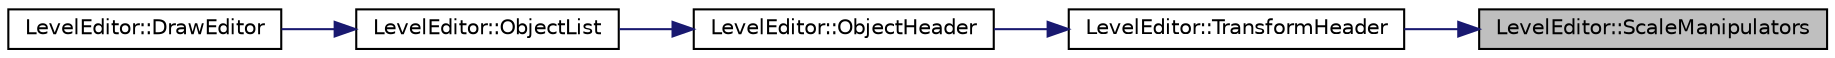 digraph "LevelEditor::ScaleManipulators"
{
 // LATEX_PDF_SIZE
  edge [fontname="Helvetica",fontsize="10",labelfontname="Helvetica",labelfontsize="10"];
  node [fontname="Helvetica",fontsize="10",shape=record];
  rankdir="RL";
  Node63 [label="LevelEditor::ScaleManipulators",height=0.2,width=0.4,color="black", fillcolor="grey75", style="filled", fontcolor="black",tooltip="displays the scale fields in the transform editor"];
  Node63 -> Node64 [dir="back",color="midnightblue",fontsize="10",style="solid",fontname="Helvetica"];
  Node64 [label="LevelEditor::TransformHeader",height=0.2,width=0.4,color="black", fillcolor="white", style="filled",URL="$class_level_editor.html#aac394ace767b605adef1afdfb0473046",tooltip="displays the gameobjects transform editor"];
  Node64 -> Node65 [dir="back",color="midnightblue",fontsize="10",style="solid",fontname="Helvetica"];
  Node65 [label="LevelEditor::ObjectHeader",height=0.2,width=0.4,color="black", fillcolor="white", style="filled",URL="$class_level_editor.html#a5ce65e32e9be38dc053d25a18e0018de",tooltip="Creates the objects header using the current gameobject in the iterator."];
  Node65 -> Node66 [dir="back",color="midnightblue",fontsize="10",style="solid",fontname="Helvetica"];
  Node66 [label="LevelEditor::ObjectList",height=0.2,width=0.4,color="black", fillcolor="white", style="filled",URL="$class_level_editor.html#a5d2e208fa4bc8f4fd463c8bc09e209f0",tooltip="fills in the object list"];
  Node66 -> Node67 [dir="back",color="midnightblue",fontsize="10",style="solid",fontname="Helvetica"];
  Node67 [label="LevelEditor::DrawEditor",height=0.2,width=0.4,color="black", fillcolor="white", style="filled",URL="$class_level_editor.html#a4582620d8c322b6cb1d68dd32dcf5048",tooltip="Draws the editor to screen."];
}
